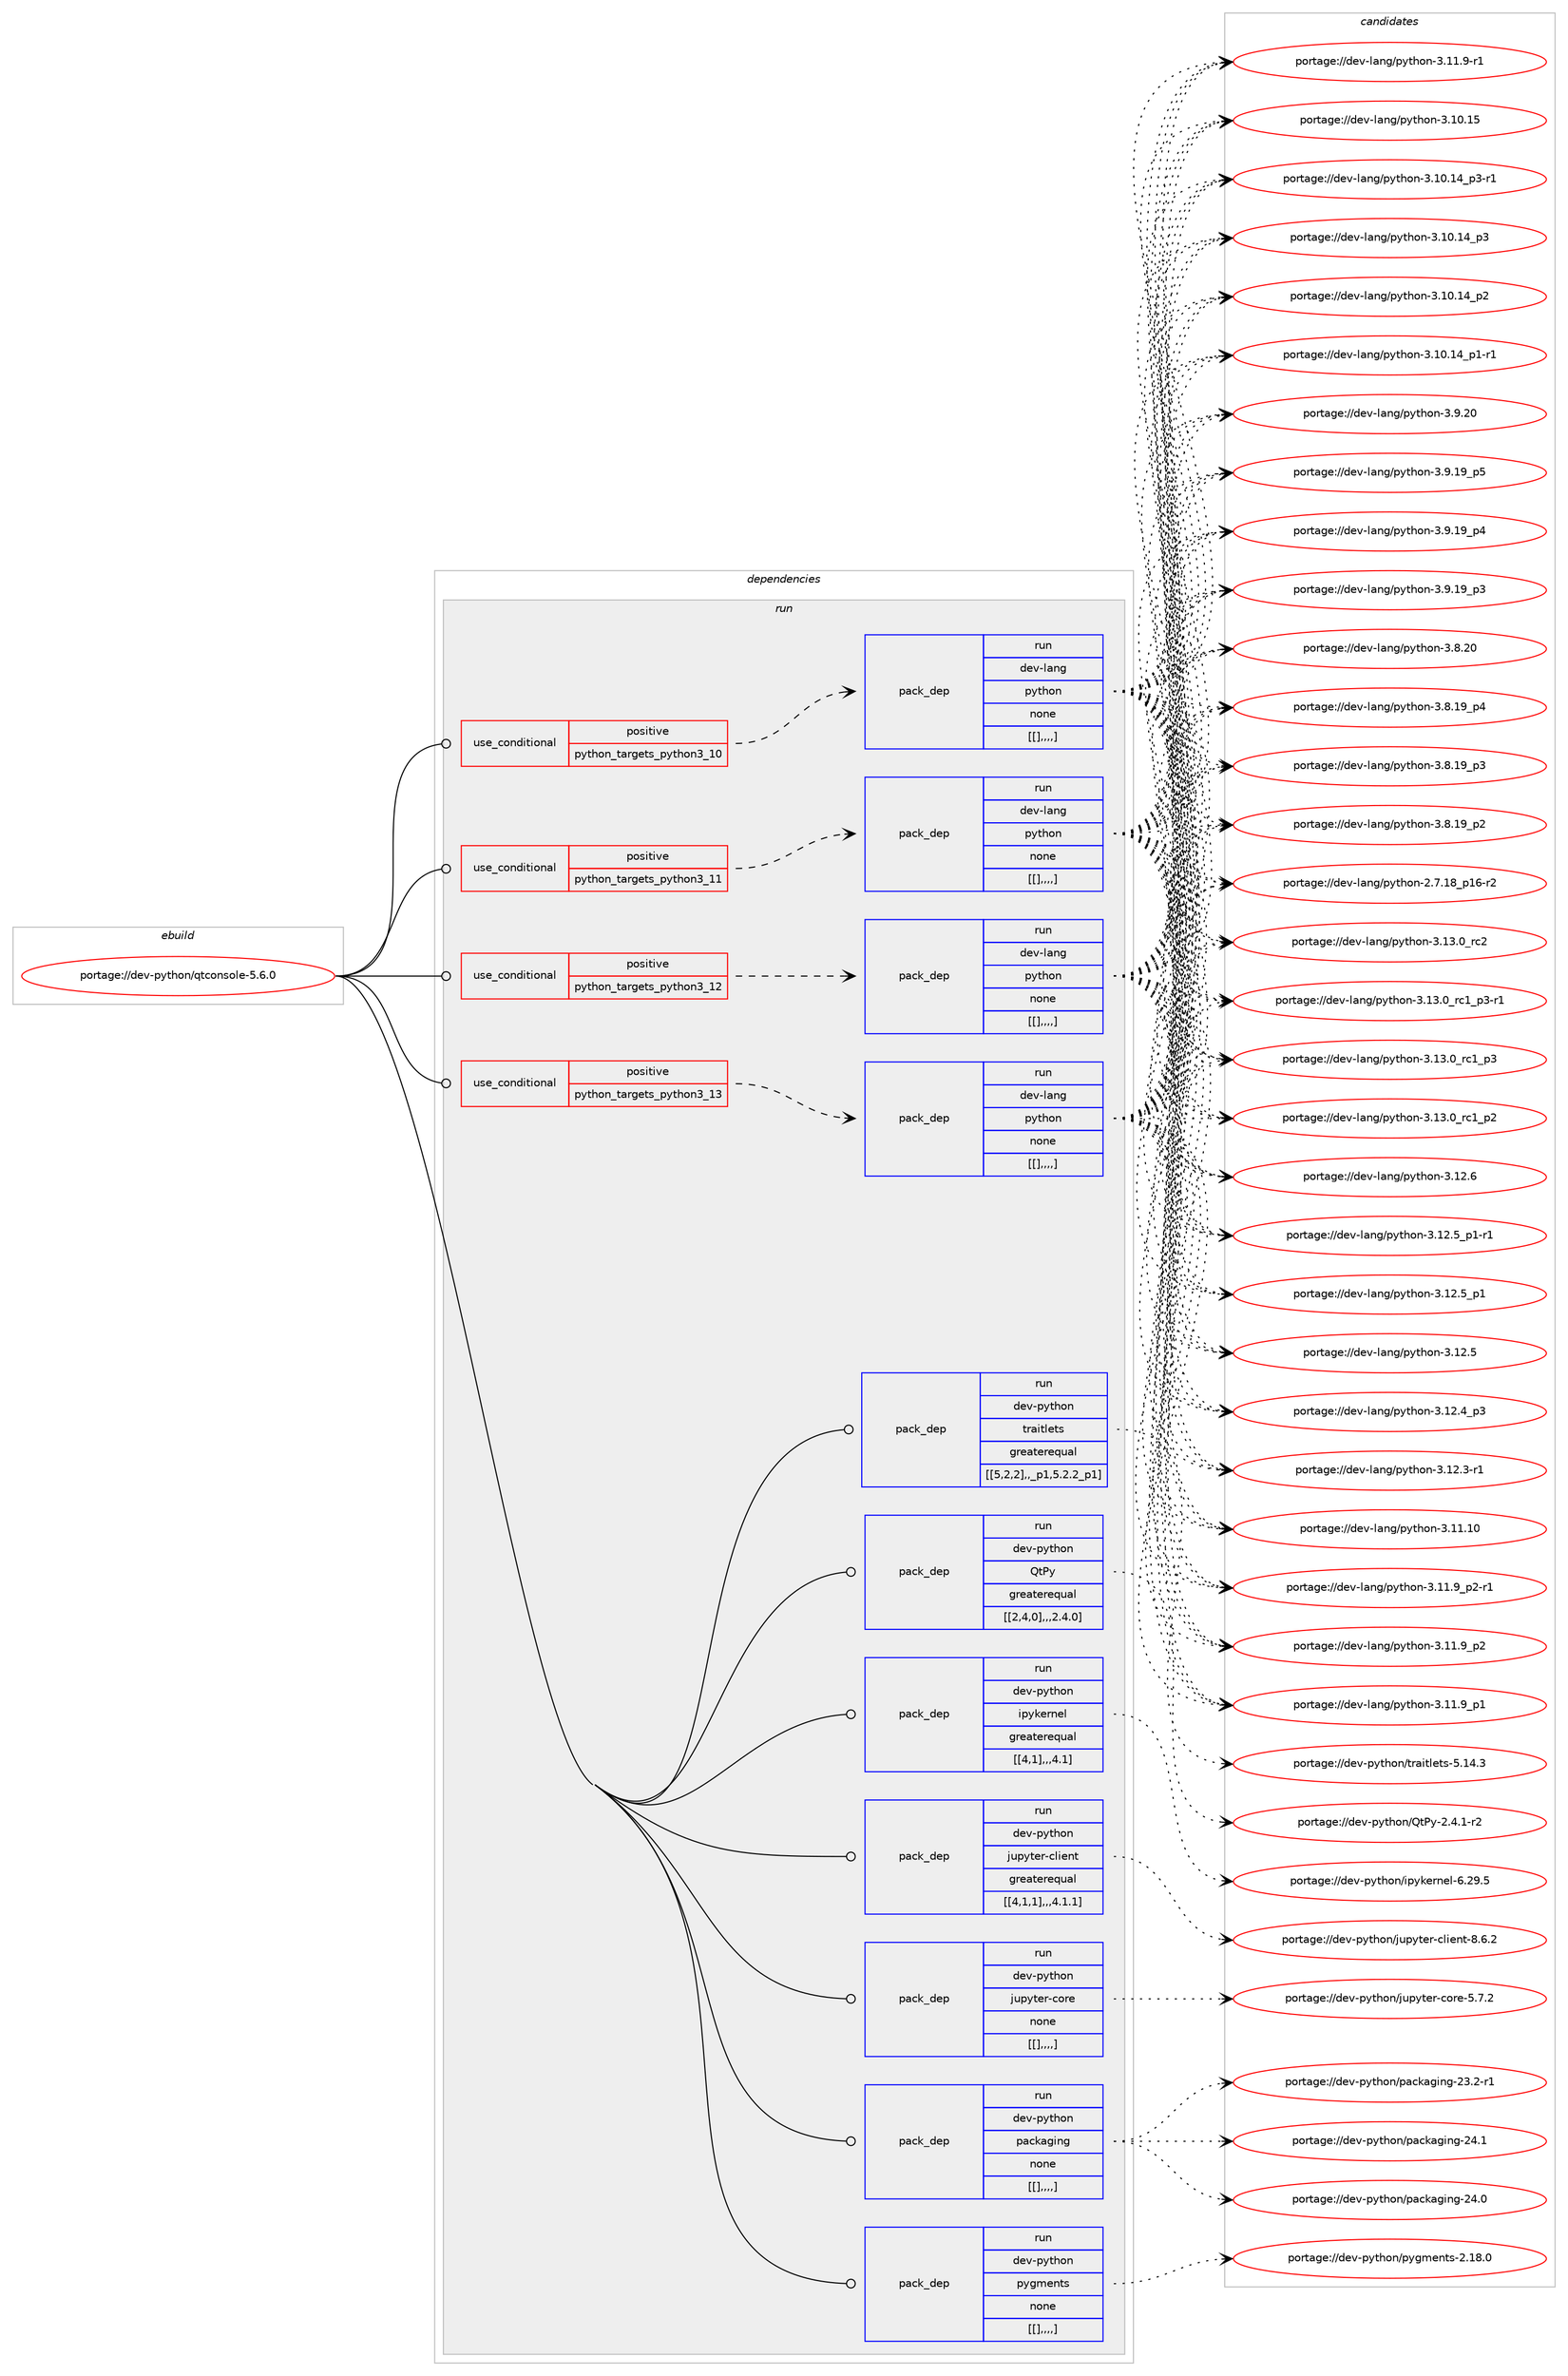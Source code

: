 digraph prolog {

# *************
# Graph options
# *************

newrank=true;
concentrate=true;
compound=true;
graph [rankdir=LR,fontname=Helvetica,fontsize=10,ranksep=1.5];#, ranksep=2.5, nodesep=0.2];
edge  [arrowhead=vee];
node  [fontname=Helvetica,fontsize=10];

# **********
# The ebuild
# **********

subgraph cluster_leftcol {
color=gray;
label=<<i>ebuild</i>>;
id [label="portage://dev-python/qtconsole-5.6.0", color=red, width=4, href="../dev-python/qtconsole-5.6.0.svg"];
}

# ****************
# The dependencies
# ****************

subgraph cluster_midcol {
color=gray;
label=<<i>dependencies</i>>;
subgraph cluster_compile {
fillcolor="#eeeeee";
style=filled;
label=<<i>compile</i>>;
}
subgraph cluster_compileandrun {
fillcolor="#eeeeee";
style=filled;
label=<<i>compile and run</i>>;
}
subgraph cluster_run {
fillcolor="#eeeeee";
style=filled;
label=<<i>run</i>>;
subgraph cond39847 {
dependency163620 [label=<<TABLE BORDER="0" CELLBORDER="1" CELLSPACING="0" CELLPADDING="4"><TR><TD ROWSPAN="3" CELLPADDING="10">use_conditional</TD></TR><TR><TD>positive</TD></TR><TR><TD>python_targets_python3_10</TD></TR></TABLE>>, shape=none, color=red];
subgraph pack122512 {
dependency163621 [label=<<TABLE BORDER="0" CELLBORDER="1" CELLSPACING="0" CELLPADDING="4" WIDTH="220"><TR><TD ROWSPAN="6" CELLPADDING="30">pack_dep</TD></TR><TR><TD WIDTH="110">run</TD></TR><TR><TD>dev-lang</TD></TR><TR><TD>python</TD></TR><TR><TD>none</TD></TR><TR><TD>[[],,,,]</TD></TR></TABLE>>, shape=none, color=blue];
}
dependency163620:e -> dependency163621:w [weight=20,style="dashed",arrowhead="vee"];
}
id:e -> dependency163620:w [weight=20,style="solid",arrowhead="odot"];
subgraph cond39848 {
dependency163622 [label=<<TABLE BORDER="0" CELLBORDER="1" CELLSPACING="0" CELLPADDING="4"><TR><TD ROWSPAN="3" CELLPADDING="10">use_conditional</TD></TR><TR><TD>positive</TD></TR><TR><TD>python_targets_python3_11</TD></TR></TABLE>>, shape=none, color=red];
subgraph pack122513 {
dependency163623 [label=<<TABLE BORDER="0" CELLBORDER="1" CELLSPACING="0" CELLPADDING="4" WIDTH="220"><TR><TD ROWSPAN="6" CELLPADDING="30">pack_dep</TD></TR><TR><TD WIDTH="110">run</TD></TR><TR><TD>dev-lang</TD></TR><TR><TD>python</TD></TR><TR><TD>none</TD></TR><TR><TD>[[],,,,]</TD></TR></TABLE>>, shape=none, color=blue];
}
dependency163622:e -> dependency163623:w [weight=20,style="dashed",arrowhead="vee"];
}
id:e -> dependency163622:w [weight=20,style="solid",arrowhead="odot"];
subgraph cond39849 {
dependency163624 [label=<<TABLE BORDER="0" CELLBORDER="1" CELLSPACING="0" CELLPADDING="4"><TR><TD ROWSPAN="3" CELLPADDING="10">use_conditional</TD></TR><TR><TD>positive</TD></TR><TR><TD>python_targets_python3_12</TD></TR></TABLE>>, shape=none, color=red];
subgraph pack122514 {
dependency163625 [label=<<TABLE BORDER="0" CELLBORDER="1" CELLSPACING="0" CELLPADDING="4" WIDTH="220"><TR><TD ROWSPAN="6" CELLPADDING="30">pack_dep</TD></TR><TR><TD WIDTH="110">run</TD></TR><TR><TD>dev-lang</TD></TR><TR><TD>python</TD></TR><TR><TD>none</TD></TR><TR><TD>[[],,,,]</TD></TR></TABLE>>, shape=none, color=blue];
}
dependency163624:e -> dependency163625:w [weight=20,style="dashed",arrowhead="vee"];
}
id:e -> dependency163624:w [weight=20,style="solid",arrowhead="odot"];
subgraph cond39850 {
dependency163626 [label=<<TABLE BORDER="0" CELLBORDER="1" CELLSPACING="0" CELLPADDING="4"><TR><TD ROWSPAN="3" CELLPADDING="10">use_conditional</TD></TR><TR><TD>positive</TD></TR><TR><TD>python_targets_python3_13</TD></TR></TABLE>>, shape=none, color=red];
subgraph pack122515 {
dependency163627 [label=<<TABLE BORDER="0" CELLBORDER="1" CELLSPACING="0" CELLPADDING="4" WIDTH="220"><TR><TD ROWSPAN="6" CELLPADDING="30">pack_dep</TD></TR><TR><TD WIDTH="110">run</TD></TR><TR><TD>dev-lang</TD></TR><TR><TD>python</TD></TR><TR><TD>none</TD></TR><TR><TD>[[],,,,]</TD></TR></TABLE>>, shape=none, color=blue];
}
dependency163626:e -> dependency163627:w [weight=20,style="dashed",arrowhead="vee"];
}
id:e -> dependency163626:w [weight=20,style="solid",arrowhead="odot"];
subgraph pack122516 {
dependency163628 [label=<<TABLE BORDER="0" CELLBORDER="1" CELLSPACING="0" CELLPADDING="4" WIDTH="220"><TR><TD ROWSPAN="6" CELLPADDING="30">pack_dep</TD></TR><TR><TD WIDTH="110">run</TD></TR><TR><TD>dev-python</TD></TR><TR><TD>QtPy</TD></TR><TR><TD>greaterequal</TD></TR><TR><TD>[[2,4,0],,,2.4.0]</TD></TR></TABLE>>, shape=none, color=blue];
}
id:e -> dependency163628:w [weight=20,style="solid",arrowhead="odot"];
subgraph pack122517 {
dependency163629 [label=<<TABLE BORDER="0" CELLBORDER="1" CELLSPACING="0" CELLPADDING="4" WIDTH="220"><TR><TD ROWSPAN="6" CELLPADDING="30">pack_dep</TD></TR><TR><TD WIDTH="110">run</TD></TR><TR><TD>dev-python</TD></TR><TR><TD>ipykernel</TD></TR><TR><TD>greaterequal</TD></TR><TR><TD>[[4,1],,,4.1]</TD></TR></TABLE>>, shape=none, color=blue];
}
id:e -> dependency163629:w [weight=20,style="solid",arrowhead="odot"];
subgraph pack122518 {
dependency163630 [label=<<TABLE BORDER="0" CELLBORDER="1" CELLSPACING="0" CELLPADDING="4" WIDTH="220"><TR><TD ROWSPAN="6" CELLPADDING="30">pack_dep</TD></TR><TR><TD WIDTH="110">run</TD></TR><TR><TD>dev-python</TD></TR><TR><TD>jupyter-client</TD></TR><TR><TD>greaterequal</TD></TR><TR><TD>[[4,1,1],,,4.1.1]</TD></TR></TABLE>>, shape=none, color=blue];
}
id:e -> dependency163630:w [weight=20,style="solid",arrowhead="odot"];
subgraph pack122519 {
dependency163631 [label=<<TABLE BORDER="0" CELLBORDER="1" CELLSPACING="0" CELLPADDING="4" WIDTH="220"><TR><TD ROWSPAN="6" CELLPADDING="30">pack_dep</TD></TR><TR><TD WIDTH="110">run</TD></TR><TR><TD>dev-python</TD></TR><TR><TD>jupyter-core</TD></TR><TR><TD>none</TD></TR><TR><TD>[[],,,,]</TD></TR></TABLE>>, shape=none, color=blue];
}
id:e -> dependency163631:w [weight=20,style="solid",arrowhead="odot"];
subgraph pack122520 {
dependency163632 [label=<<TABLE BORDER="0" CELLBORDER="1" CELLSPACING="0" CELLPADDING="4" WIDTH="220"><TR><TD ROWSPAN="6" CELLPADDING="30">pack_dep</TD></TR><TR><TD WIDTH="110">run</TD></TR><TR><TD>dev-python</TD></TR><TR><TD>packaging</TD></TR><TR><TD>none</TD></TR><TR><TD>[[],,,,]</TD></TR></TABLE>>, shape=none, color=blue];
}
id:e -> dependency163632:w [weight=20,style="solid",arrowhead="odot"];
subgraph pack122521 {
dependency163633 [label=<<TABLE BORDER="0" CELLBORDER="1" CELLSPACING="0" CELLPADDING="4" WIDTH="220"><TR><TD ROWSPAN="6" CELLPADDING="30">pack_dep</TD></TR><TR><TD WIDTH="110">run</TD></TR><TR><TD>dev-python</TD></TR><TR><TD>pygments</TD></TR><TR><TD>none</TD></TR><TR><TD>[[],,,,]</TD></TR></TABLE>>, shape=none, color=blue];
}
id:e -> dependency163633:w [weight=20,style="solid",arrowhead="odot"];
subgraph pack122522 {
dependency163634 [label=<<TABLE BORDER="0" CELLBORDER="1" CELLSPACING="0" CELLPADDING="4" WIDTH="220"><TR><TD ROWSPAN="6" CELLPADDING="30">pack_dep</TD></TR><TR><TD WIDTH="110">run</TD></TR><TR><TD>dev-python</TD></TR><TR><TD>traitlets</TD></TR><TR><TD>greaterequal</TD></TR><TR><TD>[[5,2,2],,_p1,5.2.2_p1]</TD></TR></TABLE>>, shape=none, color=blue];
}
id:e -> dependency163634:w [weight=20,style="solid",arrowhead="odot"];
}
}

# **************
# The candidates
# **************

subgraph cluster_choices {
rank=same;
color=gray;
label=<<i>candidates</i>>;

subgraph choice122512 {
color=black;
nodesep=1;
choice10010111845108971101034711212111610411111045514649514648951149950 [label="portage://dev-lang/python-3.13.0_rc2", color=red, width=4,href="../dev-lang/python-3.13.0_rc2.svg"];
choice1001011184510897110103471121211161041111104551464951464895114994995112514511449 [label="portage://dev-lang/python-3.13.0_rc1_p3-r1", color=red, width=4,href="../dev-lang/python-3.13.0_rc1_p3-r1.svg"];
choice100101118451089711010347112121116104111110455146495146489511499499511251 [label="portage://dev-lang/python-3.13.0_rc1_p3", color=red, width=4,href="../dev-lang/python-3.13.0_rc1_p3.svg"];
choice100101118451089711010347112121116104111110455146495146489511499499511250 [label="portage://dev-lang/python-3.13.0_rc1_p2", color=red, width=4,href="../dev-lang/python-3.13.0_rc1_p2.svg"];
choice10010111845108971101034711212111610411111045514649504654 [label="portage://dev-lang/python-3.12.6", color=red, width=4,href="../dev-lang/python-3.12.6.svg"];
choice1001011184510897110103471121211161041111104551464950465395112494511449 [label="portage://dev-lang/python-3.12.5_p1-r1", color=red, width=4,href="../dev-lang/python-3.12.5_p1-r1.svg"];
choice100101118451089711010347112121116104111110455146495046539511249 [label="portage://dev-lang/python-3.12.5_p1", color=red, width=4,href="../dev-lang/python-3.12.5_p1.svg"];
choice10010111845108971101034711212111610411111045514649504653 [label="portage://dev-lang/python-3.12.5", color=red, width=4,href="../dev-lang/python-3.12.5.svg"];
choice100101118451089711010347112121116104111110455146495046529511251 [label="portage://dev-lang/python-3.12.4_p3", color=red, width=4,href="../dev-lang/python-3.12.4_p3.svg"];
choice100101118451089711010347112121116104111110455146495046514511449 [label="portage://dev-lang/python-3.12.3-r1", color=red, width=4,href="../dev-lang/python-3.12.3-r1.svg"];
choice1001011184510897110103471121211161041111104551464949464948 [label="portage://dev-lang/python-3.11.10", color=red, width=4,href="../dev-lang/python-3.11.10.svg"];
choice1001011184510897110103471121211161041111104551464949465795112504511449 [label="portage://dev-lang/python-3.11.9_p2-r1", color=red, width=4,href="../dev-lang/python-3.11.9_p2-r1.svg"];
choice100101118451089711010347112121116104111110455146494946579511250 [label="portage://dev-lang/python-3.11.9_p2", color=red, width=4,href="../dev-lang/python-3.11.9_p2.svg"];
choice100101118451089711010347112121116104111110455146494946579511249 [label="portage://dev-lang/python-3.11.9_p1", color=red, width=4,href="../dev-lang/python-3.11.9_p1.svg"];
choice100101118451089711010347112121116104111110455146494946574511449 [label="portage://dev-lang/python-3.11.9-r1", color=red, width=4,href="../dev-lang/python-3.11.9-r1.svg"];
choice1001011184510897110103471121211161041111104551464948464953 [label="portage://dev-lang/python-3.10.15", color=red, width=4,href="../dev-lang/python-3.10.15.svg"];
choice100101118451089711010347112121116104111110455146494846495295112514511449 [label="portage://dev-lang/python-3.10.14_p3-r1", color=red, width=4,href="../dev-lang/python-3.10.14_p3-r1.svg"];
choice10010111845108971101034711212111610411111045514649484649529511251 [label="portage://dev-lang/python-3.10.14_p3", color=red, width=4,href="../dev-lang/python-3.10.14_p3.svg"];
choice10010111845108971101034711212111610411111045514649484649529511250 [label="portage://dev-lang/python-3.10.14_p2", color=red, width=4,href="../dev-lang/python-3.10.14_p2.svg"];
choice100101118451089711010347112121116104111110455146494846495295112494511449 [label="portage://dev-lang/python-3.10.14_p1-r1", color=red, width=4,href="../dev-lang/python-3.10.14_p1-r1.svg"];
choice10010111845108971101034711212111610411111045514657465048 [label="portage://dev-lang/python-3.9.20", color=red, width=4,href="../dev-lang/python-3.9.20.svg"];
choice100101118451089711010347112121116104111110455146574649579511253 [label="portage://dev-lang/python-3.9.19_p5", color=red, width=4,href="../dev-lang/python-3.9.19_p5.svg"];
choice100101118451089711010347112121116104111110455146574649579511252 [label="portage://dev-lang/python-3.9.19_p4", color=red, width=4,href="../dev-lang/python-3.9.19_p4.svg"];
choice100101118451089711010347112121116104111110455146574649579511251 [label="portage://dev-lang/python-3.9.19_p3", color=red, width=4,href="../dev-lang/python-3.9.19_p3.svg"];
choice10010111845108971101034711212111610411111045514656465048 [label="portage://dev-lang/python-3.8.20", color=red, width=4,href="../dev-lang/python-3.8.20.svg"];
choice100101118451089711010347112121116104111110455146564649579511252 [label="portage://dev-lang/python-3.8.19_p4", color=red, width=4,href="../dev-lang/python-3.8.19_p4.svg"];
choice100101118451089711010347112121116104111110455146564649579511251 [label="portage://dev-lang/python-3.8.19_p3", color=red, width=4,href="../dev-lang/python-3.8.19_p3.svg"];
choice100101118451089711010347112121116104111110455146564649579511250 [label="portage://dev-lang/python-3.8.19_p2", color=red, width=4,href="../dev-lang/python-3.8.19_p2.svg"];
choice100101118451089711010347112121116104111110455046554649569511249544511450 [label="portage://dev-lang/python-2.7.18_p16-r2", color=red, width=4,href="../dev-lang/python-2.7.18_p16-r2.svg"];
dependency163621:e -> choice10010111845108971101034711212111610411111045514649514648951149950:w [style=dotted,weight="100"];
dependency163621:e -> choice1001011184510897110103471121211161041111104551464951464895114994995112514511449:w [style=dotted,weight="100"];
dependency163621:e -> choice100101118451089711010347112121116104111110455146495146489511499499511251:w [style=dotted,weight="100"];
dependency163621:e -> choice100101118451089711010347112121116104111110455146495146489511499499511250:w [style=dotted,weight="100"];
dependency163621:e -> choice10010111845108971101034711212111610411111045514649504654:w [style=dotted,weight="100"];
dependency163621:e -> choice1001011184510897110103471121211161041111104551464950465395112494511449:w [style=dotted,weight="100"];
dependency163621:e -> choice100101118451089711010347112121116104111110455146495046539511249:w [style=dotted,weight="100"];
dependency163621:e -> choice10010111845108971101034711212111610411111045514649504653:w [style=dotted,weight="100"];
dependency163621:e -> choice100101118451089711010347112121116104111110455146495046529511251:w [style=dotted,weight="100"];
dependency163621:e -> choice100101118451089711010347112121116104111110455146495046514511449:w [style=dotted,weight="100"];
dependency163621:e -> choice1001011184510897110103471121211161041111104551464949464948:w [style=dotted,weight="100"];
dependency163621:e -> choice1001011184510897110103471121211161041111104551464949465795112504511449:w [style=dotted,weight="100"];
dependency163621:e -> choice100101118451089711010347112121116104111110455146494946579511250:w [style=dotted,weight="100"];
dependency163621:e -> choice100101118451089711010347112121116104111110455146494946579511249:w [style=dotted,weight="100"];
dependency163621:e -> choice100101118451089711010347112121116104111110455146494946574511449:w [style=dotted,weight="100"];
dependency163621:e -> choice1001011184510897110103471121211161041111104551464948464953:w [style=dotted,weight="100"];
dependency163621:e -> choice100101118451089711010347112121116104111110455146494846495295112514511449:w [style=dotted,weight="100"];
dependency163621:e -> choice10010111845108971101034711212111610411111045514649484649529511251:w [style=dotted,weight="100"];
dependency163621:e -> choice10010111845108971101034711212111610411111045514649484649529511250:w [style=dotted,weight="100"];
dependency163621:e -> choice100101118451089711010347112121116104111110455146494846495295112494511449:w [style=dotted,weight="100"];
dependency163621:e -> choice10010111845108971101034711212111610411111045514657465048:w [style=dotted,weight="100"];
dependency163621:e -> choice100101118451089711010347112121116104111110455146574649579511253:w [style=dotted,weight="100"];
dependency163621:e -> choice100101118451089711010347112121116104111110455146574649579511252:w [style=dotted,weight="100"];
dependency163621:e -> choice100101118451089711010347112121116104111110455146574649579511251:w [style=dotted,weight="100"];
dependency163621:e -> choice10010111845108971101034711212111610411111045514656465048:w [style=dotted,weight="100"];
dependency163621:e -> choice100101118451089711010347112121116104111110455146564649579511252:w [style=dotted,weight="100"];
dependency163621:e -> choice100101118451089711010347112121116104111110455146564649579511251:w [style=dotted,weight="100"];
dependency163621:e -> choice100101118451089711010347112121116104111110455146564649579511250:w [style=dotted,weight="100"];
dependency163621:e -> choice100101118451089711010347112121116104111110455046554649569511249544511450:w [style=dotted,weight="100"];
}
subgraph choice122513 {
color=black;
nodesep=1;
choice10010111845108971101034711212111610411111045514649514648951149950 [label="portage://dev-lang/python-3.13.0_rc2", color=red, width=4,href="../dev-lang/python-3.13.0_rc2.svg"];
choice1001011184510897110103471121211161041111104551464951464895114994995112514511449 [label="portage://dev-lang/python-3.13.0_rc1_p3-r1", color=red, width=4,href="../dev-lang/python-3.13.0_rc1_p3-r1.svg"];
choice100101118451089711010347112121116104111110455146495146489511499499511251 [label="portage://dev-lang/python-3.13.0_rc1_p3", color=red, width=4,href="../dev-lang/python-3.13.0_rc1_p3.svg"];
choice100101118451089711010347112121116104111110455146495146489511499499511250 [label="portage://dev-lang/python-3.13.0_rc1_p2", color=red, width=4,href="../dev-lang/python-3.13.0_rc1_p2.svg"];
choice10010111845108971101034711212111610411111045514649504654 [label="portage://dev-lang/python-3.12.6", color=red, width=4,href="../dev-lang/python-3.12.6.svg"];
choice1001011184510897110103471121211161041111104551464950465395112494511449 [label="portage://dev-lang/python-3.12.5_p1-r1", color=red, width=4,href="../dev-lang/python-3.12.5_p1-r1.svg"];
choice100101118451089711010347112121116104111110455146495046539511249 [label="portage://dev-lang/python-3.12.5_p1", color=red, width=4,href="../dev-lang/python-3.12.5_p1.svg"];
choice10010111845108971101034711212111610411111045514649504653 [label="portage://dev-lang/python-3.12.5", color=red, width=4,href="../dev-lang/python-3.12.5.svg"];
choice100101118451089711010347112121116104111110455146495046529511251 [label="portage://dev-lang/python-3.12.4_p3", color=red, width=4,href="../dev-lang/python-3.12.4_p3.svg"];
choice100101118451089711010347112121116104111110455146495046514511449 [label="portage://dev-lang/python-3.12.3-r1", color=red, width=4,href="../dev-lang/python-3.12.3-r1.svg"];
choice1001011184510897110103471121211161041111104551464949464948 [label="portage://dev-lang/python-3.11.10", color=red, width=4,href="../dev-lang/python-3.11.10.svg"];
choice1001011184510897110103471121211161041111104551464949465795112504511449 [label="portage://dev-lang/python-3.11.9_p2-r1", color=red, width=4,href="../dev-lang/python-3.11.9_p2-r1.svg"];
choice100101118451089711010347112121116104111110455146494946579511250 [label="portage://dev-lang/python-3.11.9_p2", color=red, width=4,href="../dev-lang/python-3.11.9_p2.svg"];
choice100101118451089711010347112121116104111110455146494946579511249 [label="portage://dev-lang/python-3.11.9_p1", color=red, width=4,href="../dev-lang/python-3.11.9_p1.svg"];
choice100101118451089711010347112121116104111110455146494946574511449 [label="portage://dev-lang/python-3.11.9-r1", color=red, width=4,href="../dev-lang/python-3.11.9-r1.svg"];
choice1001011184510897110103471121211161041111104551464948464953 [label="portage://dev-lang/python-3.10.15", color=red, width=4,href="../dev-lang/python-3.10.15.svg"];
choice100101118451089711010347112121116104111110455146494846495295112514511449 [label="portage://dev-lang/python-3.10.14_p3-r1", color=red, width=4,href="../dev-lang/python-3.10.14_p3-r1.svg"];
choice10010111845108971101034711212111610411111045514649484649529511251 [label="portage://dev-lang/python-3.10.14_p3", color=red, width=4,href="../dev-lang/python-3.10.14_p3.svg"];
choice10010111845108971101034711212111610411111045514649484649529511250 [label="portage://dev-lang/python-3.10.14_p2", color=red, width=4,href="../dev-lang/python-3.10.14_p2.svg"];
choice100101118451089711010347112121116104111110455146494846495295112494511449 [label="portage://dev-lang/python-3.10.14_p1-r1", color=red, width=4,href="../dev-lang/python-3.10.14_p1-r1.svg"];
choice10010111845108971101034711212111610411111045514657465048 [label="portage://dev-lang/python-3.9.20", color=red, width=4,href="../dev-lang/python-3.9.20.svg"];
choice100101118451089711010347112121116104111110455146574649579511253 [label="portage://dev-lang/python-3.9.19_p5", color=red, width=4,href="../dev-lang/python-3.9.19_p5.svg"];
choice100101118451089711010347112121116104111110455146574649579511252 [label="portage://dev-lang/python-3.9.19_p4", color=red, width=4,href="../dev-lang/python-3.9.19_p4.svg"];
choice100101118451089711010347112121116104111110455146574649579511251 [label="portage://dev-lang/python-3.9.19_p3", color=red, width=4,href="../dev-lang/python-3.9.19_p3.svg"];
choice10010111845108971101034711212111610411111045514656465048 [label="portage://dev-lang/python-3.8.20", color=red, width=4,href="../dev-lang/python-3.8.20.svg"];
choice100101118451089711010347112121116104111110455146564649579511252 [label="portage://dev-lang/python-3.8.19_p4", color=red, width=4,href="../dev-lang/python-3.8.19_p4.svg"];
choice100101118451089711010347112121116104111110455146564649579511251 [label="portage://dev-lang/python-3.8.19_p3", color=red, width=4,href="../dev-lang/python-3.8.19_p3.svg"];
choice100101118451089711010347112121116104111110455146564649579511250 [label="portage://dev-lang/python-3.8.19_p2", color=red, width=4,href="../dev-lang/python-3.8.19_p2.svg"];
choice100101118451089711010347112121116104111110455046554649569511249544511450 [label="portage://dev-lang/python-2.7.18_p16-r2", color=red, width=4,href="../dev-lang/python-2.7.18_p16-r2.svg"];
dependency163623:e -> choice10010111845108971101034711212111610411111045514649514648951149950:w [style=dotted,weight="100"];
dependency163623:e -> choice1001011184510897110103471121211161041111104551464951464895114994995112514511449:w [style=dotted,weight="100"];
dependency163623:e -> choice100101118451089711010347112121116104111110455146495146489511499499511251:w [style=dotted,weight="100"];
dependency163623:e -> choice100101118451089711010347112121116104111110455146495146489511499499511250:w [style=dotted,weight="100"];
dependency163623:e -> choice10010111845108971101034711212111610411111045514649504654:w [style=dotted,weight="100"];
dependency163623:e -> choice1001011184510897110103471121211161041111104551464950465395112494511449:w [style=dotted,weight="100"];
dependency163623:e -> choice100101118451089711010347112121116104111110455146495046539511249:w [style=dotted,weight="100"];
dependency163623:e -> choice10010111845108971101034711212111610411111045514649504653:w [style=dotted,weight="100"];
dependency163623:e -> choice100101118451089711010347112121116104111110455146495046529511251:w [style=dotted,weight="100"];
dependency163623:e -> choice100101118451089711010347112121116104111110455146495046514511449:w [style=dotted,weight="100"];
dependency163623:e -> choice1001011184510897110103471121211161041111104551464949464948:w [style=dotted,weight="100"];
dependency163623:e -> choice1001011184510897110103471121211161041111104551464949465795112504511449:w [style=dotted,weight="100"];
dependency163623:e -> choice100101118451089711010347112121116104111110455146494946579511250:w [style=dotted,weight="100"];
dependency163623:e -> choice100101118451089711010347112121116104111110455146494946579511249:w [style=dotted,weight="100"];
dependency163623:e -> choice100101118451089711010347112121116104111110455146494946574511449:w [style=dotted,weight="100"];
dependency163623:e -> choice1001011184510897110103471121211161041111104551464948464953:w [style=dotted,weight="100"];
dependency163623:e -> choice100101118451089711010347112121116104111110455146494846495295112514511449:w [style=dotted,weight="100"];
dependency163623:e -> choice10010111845108971101034711212111610411111045514649484649529511251:w [style=dotted,weight="100"];
dependency163623:e -> choice10010111845108971101034711212111610411111045514649484649529511250:w [style=dotted,weight="100"];
dependency163623:e -> choice100101118451089711010347112121116104111110455146494846495295112494511449:w [style=dotted,weight="100"];
dependency163623:e -> choice10010111845108971101034711212111610411111045514657465048:w [style=dotted,weight="100"];
dependency163623:e -> choice100101118451089711010347112121116104111110455146574649579511253:w [style=dotted,weight="100"];
dependency163623:e -> choice100101118451089711010347112121116104111110455146574649579511252:w [style=dotted,weight="100"];
dependency163623:e -> choice100101118451089711010347112121116104111110455146574649579511251:w [style=dotted,weight="100"];
dependency163623:e -> choice10010111845108971101034711212111610411111045514656465048:w [style=dotted,weight="100"];
dependency163623:e -> choice100101118451089711010347112121116104111110455146564649579511252:w [style=dotted,weight="100"];
dependency163623:e -> choice100101118451089711010347112121116104111110455146564649579511251:w [style=dotted,weight="100"];
dependency163623:e -> choice100101118451089711010347112121116104111110455146564649579511250:w [style=dotted,weight="100"];
dependency163623:e -> choice100101118451089711010347112121116104111110455046554649569511249544511450:w [style=dotted,weight="100"];
}
subgraph choice122514 {
color=black;
nodesep=1;
choice10010111845108971101034711212111610411111045514649514648951149950 [label="portage://dev-lang/python-3.13.0_rc2", color=red, width=4,href="../dev-lang/python-3.13.0_rc2.svg"];
choice1001011184510897110103471121211161041111104551464951464895114994995112514511449 [label="portage://dev-lang/python-3.13.0_rc1_p3-r1", color=red, width=4,href="../dev-lang/python-3.13.0_rc1_p3-r1.svg"];
choice100101118451089711010347112121116104111110455146495146489511499499511251 [label="portage://dev-lang/python-3.13.0_rc1_p3", color=red, width=4,href="../dev-lang/python-3.13.0_rc1_p3.svg"];
choice100101118451089711010347112121116104111110455146495146489511499499511250 [label="portage://dev-lang/python-3.13.0_rc1_p2", color=red, width=4,href="../dev-lang/python-3.13.0_rc1_p2.svg"];
choice10010111845108971101034711212111610411111045514649504654 [label="portage://dev-lang/python-3.12.6", color=red, width=4,href="../dev-lang/python-3.12.6.svg"];
choice1001011184510897110103471121211161041111104551464950465395112494511449 [label="portage://dev-lang/python-3.12.5_p1-r1", color=red, width=4,href="../dev-lang/python-3.12.5_p1-r1.svg"];
choice100101118451089711010347112121116104111110455146495046539511249 [label="portage://dev-lang/python-3.12.5_p1", color=red, width=4,href="../dev-lang/python-3.12.5_p1.svg"];
choice10010111845108971101034711212111610411111045514649504653 [label="portage://dev-lang/python-3.12.5", color=red, width=4,href="../dev-lang/python-3.12.5.svg"];
choice100101118451089711010347112121116104111110455146495046529511251 [label="portage://dev-lang/python-3.12.4_p3", color=red, width=4,href="../dev-lang/python-3.12.4_p3.svg"];
choice100101118451089711010347112121116104111110455146495046514511449 [label="portage://dev-lang/python-3.12.3-r1", color=red, width=4,href="../dev-lang/python-3.12.3-r1.svg"];
choice1001011184510897110103471121211161041111104551464949464948 [label="portage://dev-lang/python-3.11.10", color=red, width=4,href="../dev-lang/python-3.11.10.svg"];
choice1001011184510897110103471121211161041111104551464949465795112504511449 [label="portage://dev-lang/python-3.11.9_p2-r1", color=red, width=4,href="../dev-lang/python-3.11.9_p2-r1.svg"];
choice100101118451089711010347112121116104111110455146494946579511250 [label="portage://dev-lang/python-3.11.9_p2", color=red, width=4,href="../dev-lang/python-3.11.9_p2.svg"];
choice100101118451089711010347112121116104111110455146494946579511249 [label="portage://dev-lang/python-3.11.9_p1", color=red, width=4,href="../dev-lang/python-3.11.9_p1.svg"];
choice100101118451089711010347112121116104111110455146494946574511449 [label="portage://dev-lang/python-3.11.9-r1", color=red, width=4,href="../dev-lang/python-3.11.9-r1.svg"];
choice1001011184510897110103471121211161041111104551464948464953 [label="portage://dev-lang/python-3.10.15", color=red, width=4,href="../dev-lang/python-3.10.15.svg"];
choice100101118451089711010347112121116104111110455146494846495295112514511449 [label="portage://dev-lang/python-3.10.14_p3-r1", color=red, width=4,href="../dev-lang/python-3.10.14_p3-r1.svg"];
choice10010111845108971101034711212111610411111045514649484649529511251 [label="portage://dev-lang/python-3.10.14_p3", color=red, width=4,href="../dev-lang/python-3.10.14_p3.svg"];
choice10010111845108971101034711212111610411111045514649484649529511250 [label="portage://dev-lang/python-3.10.14_p2", color=red, width=4,href="../dev-lang/python-3.10.14_p2.svg"];
choice100101118451089711010347112121116104111110455146494846495295112494511449 [label="portage://dev-lang/python-3.10.14_p1-r1", color=red, width=4,href="../dev-lang/python-3.10.14_p1-r1.svg"];
choice10010111845108971101034711212111610411111045514657465048 [label="portage://dev-lang/python-3.9.20", color=red, width=4,href="../dev-lang/python-3.9.20.svg"];
choice100101118451089711010347112121116104111110455146574649579511253 [label="portage://dev-lang/python-3.9.19_p5", color=red, width=4,href="../dev-lang/python-3.9.19_p5.svg"];
choice100101118451089711010347112121116104111110455146574649579511252 [label="portage://dev-lang/python-3.9.19_p4", color=red, width=4,href="../dev-lang/python-3.9.19_p4.svg"];
choice100101118451089711010347112121116104111110455146574649579511251 [label="portage://dev-lang/python-3.9.19_p3", color=red, width=4,href="../dev-lang/python-3.9.19_p3.svg"];
choice10010111845108971101034711212111610411111045514656465048 [label="portage://dev-lang/python-3.8.20", color=red, width=4,href="../dev-lang/python-3.8.20.svg"];
choice100101118451089711010347112121116104111110455146564649579511252 [label="portage://dev-lang/python-3.8.19_p4", color=red, width=4,href="../dev-lang/python-3.8.19_p4.svg"];
choice100101118451089711010347112121116104111110455146564649579511251 [label="portage://dev-lang/python-3.8.19_p3", color=red, width=4,href="../dev-lang/python-3.8.19_p3.svg"];
choice100101118451089711010347112121116104111110455146564649579511250 [label="portage://dev-lang/python-3.8.19_p2", color=red, width=4,href="../dev-lang/python-3.8.19_p2.svg"];
choice100101118451089711010347112121116104111110455046554649569511249544511450 [label="portage://dev-lang/python-2.7.18_p16-r2", color=red, width=4,href="../dev-lang/python-2.7.18_p16-r2.svg"];
dependency163625:e -> choice10010111845108971101034711212111610411111045514649514648951149950:w [style=dotted,weight="100"];
dependency163625:e -> choice1001011184510897110103471121211161041111104551464951464895114994995112514511449:w [style=dotted,weight="100"];
dependency163625:e -> choice100101118451089711010347112121116104111110455146495146489511499499511251:w [style=dotted,weight="100"];
dependency163625:e -> choice100101118451089711010347112121116104111110455146495146489511499499511250:w [style=dotted,weight="100"];
dependency163625:e -> choice10010111845108971101034711212111610411111045514649504654:w [style=dotted,weight="100"];
dependency163625:e -> choice1001011184510897110103471121211161041111104551464950465395112494511449:w [style=dotted,weight="100"];
dependency163625:e -> choice100101118451089711010347112121116104111110455146495046539511249:w [style=dotted,weight="100"];
dependency163625:e -> choice10010111845108971101034711212111610411111045514649504653:w [style=dotted,weight="100"];
dependency163625:e -> choice100101118451089711010347112121116104111110455146495046529511251:w [style=dotted,weight="100"];
dependency163625:e -> choice100101118451089711010347112121116104111110455146495046514511449:w [style=dotted,weight="100"];
dependency163625:e -> choice1001011184510897110103471121211161041111104551464949464948:w [style=dotted,weight="100"];
dependency163625:e -> choice1001011184510897110103471121211161041111104551464949465795112504511449:w [style=dotted,weight="100"];
dependency163625:e -> choice100101118451089711010347112121116104111110455146494946579511250:w [style=dotted,weight="100"];
dependency163625:e -> choice100101118451089711010347112121116104111110455146494946579511249:w [style=dotted,weight="100"];
dependency163625:e -> choice100101118451089711010347112121116104111110455146494946574511449:w [style=dotted,weight="100"];
dependency163625:e -> choice1001011184510897110103471121211161041111104551464948464953:w [style=dotted,weight="100"];
dependency163625:e -> choice100101118451089711010347112121116104111110455146494846495295112514511449:w [style=dotted,weight="100"];
dependency163625:e -> choice10010111845108971101034711212111610411111045514649484649529511251:w [style=dotted,weight="100"];
dependency163625:e -> choice10010111845108971101034711212111610411111045514649484649529511250:w [style=dotted,weight="100"];
dependency163625:e -> choice100101118451089711010347112121116104111110455146494846495295112494511449:w [style=dotted,weight="100"];
dependency163625:e -> choice10010111845108971101034711212111610411111045514657465048:w [style=dotted,weight="100"];
dependency163625:e -> choice100101118451089711010347112121116104111110455146574649579511253:w [style=dotted,weight="100"];
dependency163625:e -> choice100101118451089711010347112121116104111110455146574649579511252:w [style=dotted,weight="100"];
dependency163625:e -> choice100101118451089711010347112121116104111110455146574649579511251:w [style=dotted,weight="100"];
dependency163625:e -> choice10010111845108971101034711212111610411111045514656465048:w [style=dotted,weight="100"];
dependency163625:e -> choice100101118451089711010347112121116104111110455146564649579511252:w [style=dotted,weight="100"];
dependency163625:e -> choice100101118451089711010347112121116104111110455146564649579511251:w [style=dotted,weight="100"];
dependency163625:e -> choice100101118451089711010347112121116104111110455146564649579511250:w [style=dotted,weight="100"];
dependency163625:e -> choice100101118451089711010347112121116104111110455046554649569511249544511450:w [style=dotted,weight="100"];
}
subgraph choice122515 {
color=black;
nodesep=1;
choice10010111845108971101034711212111610411111045514649514648951149950 [label="portage://dev-lang/python-3.13.0_rc2", color=red, width=4,href="../dev-lang/python-3.13.0_rc2.svg"];
choice1001011184510897110103471121211161041111104551464951464895114994995112514511449 [label="portage://dev-lang/python-3.13.0_rc1_p3-r1", color=red, width=4,href="../dev-lang/python-3.13.0_rc1_p3-r1.svg"];
choice100101118451089711010347112121116104111110455146495146489511499499511251 [label="portage://dev-lang/python-3.13.0_rc1_p3", color=red, width=4,href="../dev-lang/python-3.13.0_rc1_p3.svg"];
choice100101118451089711010347112121116104111110455146495146489511499499511250 [label="portage://dev-lang/python-3.13.0_rc1_p2", color=red, width=4,href="../dev-lang/python-3.13.0_rc1_p2.svg"];
choice10010111845108971101034711212111610411111045514649504654 [label="portage://dev-lang/python-3.12.6", color=red, width=4,href="../dev-lang/python-3.12.6.svg"];
choice1001011184510897110103471121211161041111104551464950465395112494511449 [label="portage://dev-lang/python-3.12.5_p1-r1", color=red, width=4,href="../dev-lang/python-3.12.5_p1-r1.svg"];
choice100101118451089711010347112121116104111110455146495046539511249 [label="portage://dev-lang/python-3.12.5_p1", color=red, width=4,href="../dev-lang/python-3.12.5_p1.svg"];
choice10010111845108971101034711212111610411111045514649504653 [label="portage://dev-lang/python-3.12.5", color=red, width=4,href="../dev-lang/python-3.12.5.svg"];
choice100101118451089711010347112121116104111110455146495046529511251 [label="portage://dev-lang/python-3.12.4_p3", color=red, width=4,href="../dev-lang/python-3.12.4_p3.svg"];
choice100101118451089711010347112121116104111110455146495046514511449 [label="portage://dev-lang/python-3.12.3-r1", color=red, width=4,href="../dev-lang/python-3.12.3-r1.svg"];
choice1001011184510897110103471121211161041111104551464949464948 [label="portage://dev-lang/python-3.11.10", color=red, width=4,href="../dev-lang/python-3.11.10.svg"];
choice1001011184510897110103471121211161041111104551464949465795112504511449 [label="portage://dev-lang/python-3.11.9_p2-r1", color=red, width=4,href="../dev-lang/python-3.11.9_p2-r1.svg"];
choice100101118451089711010347112121116104111110455146494946579511250 [label="portage://dev-lang/python-3.11.9_p2", color=red, width=4,href="../dev-lang/python-3.11.9_p2.svg"];
choice100101118451089711010347112121116104111110455146494946579511249 [label="portage://dev-lang/python-3.11.9_p1", color=red, width=4,href="../dev-lang/python-3.11.9_p1.svg"];
choice100101118451089711010347112121116104111110455146494946574511449 [label="portage://dev-lang/python-3.11.9-r1", color=red, width=4,href="../dev-lang/python-3.11.9-r1.svg"];
choice1001011184510897110103471121211161041111104551464948464953 [label="portage://dev-lang/python-3.10.15", color=red, width=4,href="../dev-lang/python-3.10.15.svg"];
choice100101118451089711010347112121116104111110455146494846495295112514511449 [label="portage://dev-lang/python-3.10.14_p3-r1", color=red, width=4,href="../dev-lang/python-3.10.14_p3-r1.svg"];
choice10010111845108971101034711212111610411111045514649484649529511251 [label="portage://dev-lang/python-3.10.14_p3", color=red, width=4,href="../dev-lang/python-3.10.14_p3.svg"];
choice10010111845108971101034711212111610411111045514649484649529511250 [label="portage://dev-lang/python-3.10.14_p2", color=red, width=4,href="../dev-lang/python-3.10.14_p2.svg"];
choice100101118451089711010347112121116104111110455146494846495295112494511449 [label="portage://dev-lang/python-3.10.14_p1-r1", color=red, width=4,href="../dev-lang/python-3.10.14_p1-r1.svg"];
choice10010111845108971101034711212111610411111045514657465048 [label="portage://dev-lang/python-3.9.20", color=red, width=4,href="../dev-lang/python-3.9.20.svg"];
choice100101118451089711010347112121116104111110455146574649579511253 [label="portage://dev-lang/python-3.9.19_p5", color=red, width=4,href="../dev-lang/python-3.9.19_p5.svg"];
choice100101118451089711010347112121116104111110455146574649579511252 [label="portage://dev-lang/python-3.9.19_p4", color=red, width=4,href="../dev-lang/python-3.9.19_p4.svg"];
choice100101118451089711010347112121116104111110455146574649579511251 [label="portage://dev-lang/python-3.9.19_p3", color=red, width=4,href="../dev-lang/python-3.9.19_p3.svg"];
choice10010111845108971101034711212111610411111045514656465048 [label="portage://dev-lang/python-3.8.20", color=red, width=4,href="../dev-lang/python-3.8.20.svg"];
choice100101118451089711010347112121116104111110455146564649579511252 [label="portage://dev-lang/python-3.8.19_p4", color=red, width=4,href="../dev-lang/python-3.8.19_p4.svg"];
choice100101118451089711010347112121116104111110455146564649579511251 [label="portage://dev-lang/python-3.8.19_p3", color=red, width=4,href="../dev-lang/python-3.8.19_p3.svg"];
choice100101118451089711010347112121116104111110455146564649579511250 [label="portage://dev-lang/python-3.8.19_p2", color=red, width=4,href="../dev-lang/python-3.8.19_p2.svg"];
choice100101118451089711010347112121116104111110455046554649569511249544511450 [label="portage://dev-lang/python-2.7.18_p16-r2", color=red, width=4,href="../dev-lang/python-2.7.18_p16-r2.svg"];
dependency163627:e -> choice10010111845108971101034711212111610411111045514649514648951149950:w [style=dotted,weight="100"];
dependency163627:e -> choice1001011184510897110103471121211161041111104551464951464895114994995112514511449:w [style=dotted,weight="100"];
dependency163627:e -> choice100101118451089711010347112121116104111110455146495146489511499499511251:w [style=dotted,weight="100"];
dependency163627:e -> choice100101118451089711010347112121116104111110455146495146489511499499511250:w [style=dotted,weight="100"];
dependency163627:e -> choice10010111845108971101034711212111610411111045514649504654:w [style=dotted,weight="100"];
dependency163627:e -> choice1001011184510897110103471121211161041111104551464950465395112494511449:w [style=dotted,weight="100"];
dependency163627:e -> choice100101118451089711010347112121116104111110455146495046539511249:w [style=dotted,weight="100"];
dependency163627:e -> choice10010111845108971101034711212111610411111045514649504653:w [style=dotted,weight="100"];
dependency163627:e -> choice100101118451089711010347112121116104111110455146495046529511251:w [style=dotted,weight="100"];
dependency163627:e -> choice100101118451089711010347112121116104111110455146495046514511449:w [style=dotted,weight="100"];
dependency163627:e -> choice1001011184510897110103471121211161041111104551464949464948:w [style=dotted,weight="100"];
dependency163627:e -> choice1001011184510897110103471121211161041111104551464949465795112504511449:w [style=dotted,weight="100"];
dependency163627:e -> choice100101118451089711010347112121116104111110455146494946579511250:w [style=dotted,weight="100"];
dependency163627:e -> choice100101118451089711010347112121116104111110455146494946579511249:w [style=dotted,weight="100"];
dependency163627:e -> choice100101118451089711010347112121116104111110455146494946574511449:w [style=dotted,weight="100"];
dependency163627:e -> choice1001011184510897110103471121211161041111104551464948464953:w [style=dotted,weight="100"];
dependency163627:e -> choice100101118451089711010347112121116104111110455146494846495295112514511449:w [style=dotted,weight="100"];
dependency163627:e -> choice10010111845108971101034711212111610411111045514649484649529511251:w [style=dotted,weight="100"];
dependency163627:e -> choice10010111845108971101034711212111610411111045514649484649529511250:w [style=dotted,weight="100"];
dependency163627:e -> choice100101118451089711010347112121116104111110455146494846495295112494511449:w [style=dotted,weight="100"];
dependency163627:e -> choice10010111845108971101034711212111610411111045514657465048:w [style=dotted,weight="100"];
dependency163627:e -> choice100101118451089711010347112121116104111110455146574649579511253:w [style=dotted,weight="100"];
dependency163627:e -> choice100101118451089711010347112121116104111110455146574649579511252:w [style=dotted,weight="100"];
dependency163627:e -> choice100101118451089711010347112121116104111110455146574649579511251:w [style=dotted,weight="100"];
dependency163627:e -> choice10010111845108971101034711212111610411111045514656465048:w [style=dotted,weight="100"];
dependency163627:e -> choice100101118451089711010347112121116104111110455146564649579511252:w [style=dotted,weight="100"];
dependency163627:e -> choice100101118451089711010347112121116104111110455146564649579511251:w [style=dotted,weight="100"];
dependency163627:e -> choice100101118451089711010347112121116104111110455146564649579511250:w [style=dotted,weight="100"];
dependency163627:e -> choice100101118451089711010347112121116104111110455046554649569511249544511450:w [style=dotted,weight="100"];
}
subgraph choice122516 {
color=black;
nodesep=1;
choice100101118451121211161041111104781116801214550465246494511450 [label="portage://dev-python/QtPy-2.4.1-r2", color=red, width=4,href="../dev-python/QtPy-2.4.1-r2.svg"];
dependency163628:e -> choice100101118451121211161041111104781116801214550465246494511450:w [style=dotted,weight="100"];
}
subgraph choice122517 {
color=black;
nodesep=1;
choice100101118451121211161041111104710511212110710111411010110845544650574653 [label="portage://dev-python/ipykernel-6.29.5", color=red, width=4,href="../dev-python/ipykernel-6.29.5.svg"];
dependency163629:e -> choice100101118451121211161041111104710511212110710111411010110845544650574653:w [style=dotted,weight="100"];
}
subgraph choice122518 {
color=black;
nodesep=1;
choice10010111845112121116104111110471061171121211161011144599108105101110116455646544650 [label="portage://dev-python/jupyter-client-8.6.2", color=red, width=4,href="../dev-python/jupyter-client-8.6.2.svg"];
dependency163630:e -> choice10010111845112121116104111110471061171121211161011144599108105101110116455646544650:w [style=dotted,weight="100"];
}
subgraph choice122519 {
color=black;
nodesep=1;
choice10010111845112121116104111110471061171121211161011144599111114101455346554650 [label="portage://dev-python/jupyter-core-5.7.2", color=red, width=4,href="../dev-python/jupyter-core-5.7.2.svg"];
dependency163631:e -> choice10010111845112121116104111110471061171121211161011144599111114101455346554650:w [style=dotted,weight="100"];
}
subgraph choice122520 {
color=black;
nodesep=1;
choice10010111845112121116104111110471129799107971031051101034550524649 [label="portage://dev-python/packaging-24.1", color=red, width=4,href="../dev-python/packaging-24.1.svg"];
choice10010111845112121116104111110471129799107971031051101034550524648 [label="portage://dev-python/packaging-24.0", color=red, width=4,href="../dev-python/packaging-24.0.svg"];
choice100101118451121211161041111104711297991079710310511010345505146504511449 [label="portage://dev-python/packaging-23.2-r1", color=red, width=4,href="../dev-python/packaging-23.2-r1.svg"];
dependency163632:e -> choice10010111845112121116104111110471129799107971031051101034550524649:w [style=dotted,weight="100"];
dependency163632:e -> choice10010111845112121116104111110471129799107971031051101034550524648:w [style=dotted,weight="100"];
dependency163632:e -> choice100101118451121211161041111104711297991079710310511010345505146504511449:w [style=dotted,weight="100"];
}
subgraph choice122521 {
color=black;
nodesep=1;
choice100101118451121211161041111104711212110310910111011611545504649564648 [label="portage://dev-python/pygments-2.18.0", color=red, width=4,href="../dev-python/pygments-2.18.0.svg"];
dependency163633:e -> choice100101118451121211161041111104711212110310910111011611545504649564648:w [style=dotted,weight="100"];
}
subgraph choice122522 {
color=black;
nodesep=1;
choice10010111845112121116104111110471161149710511610810111611545534649524651 [label="portage://dev-python/traitlets-5.14.3", color=red, width=4,href="../dev-python/traitlets-5.14.3.svg"];
dependency163634:e -> choice10010111845112121116104111110471161149710511610810111611545534649524651:w [style=dotted,weight="100"];
}
}

}
